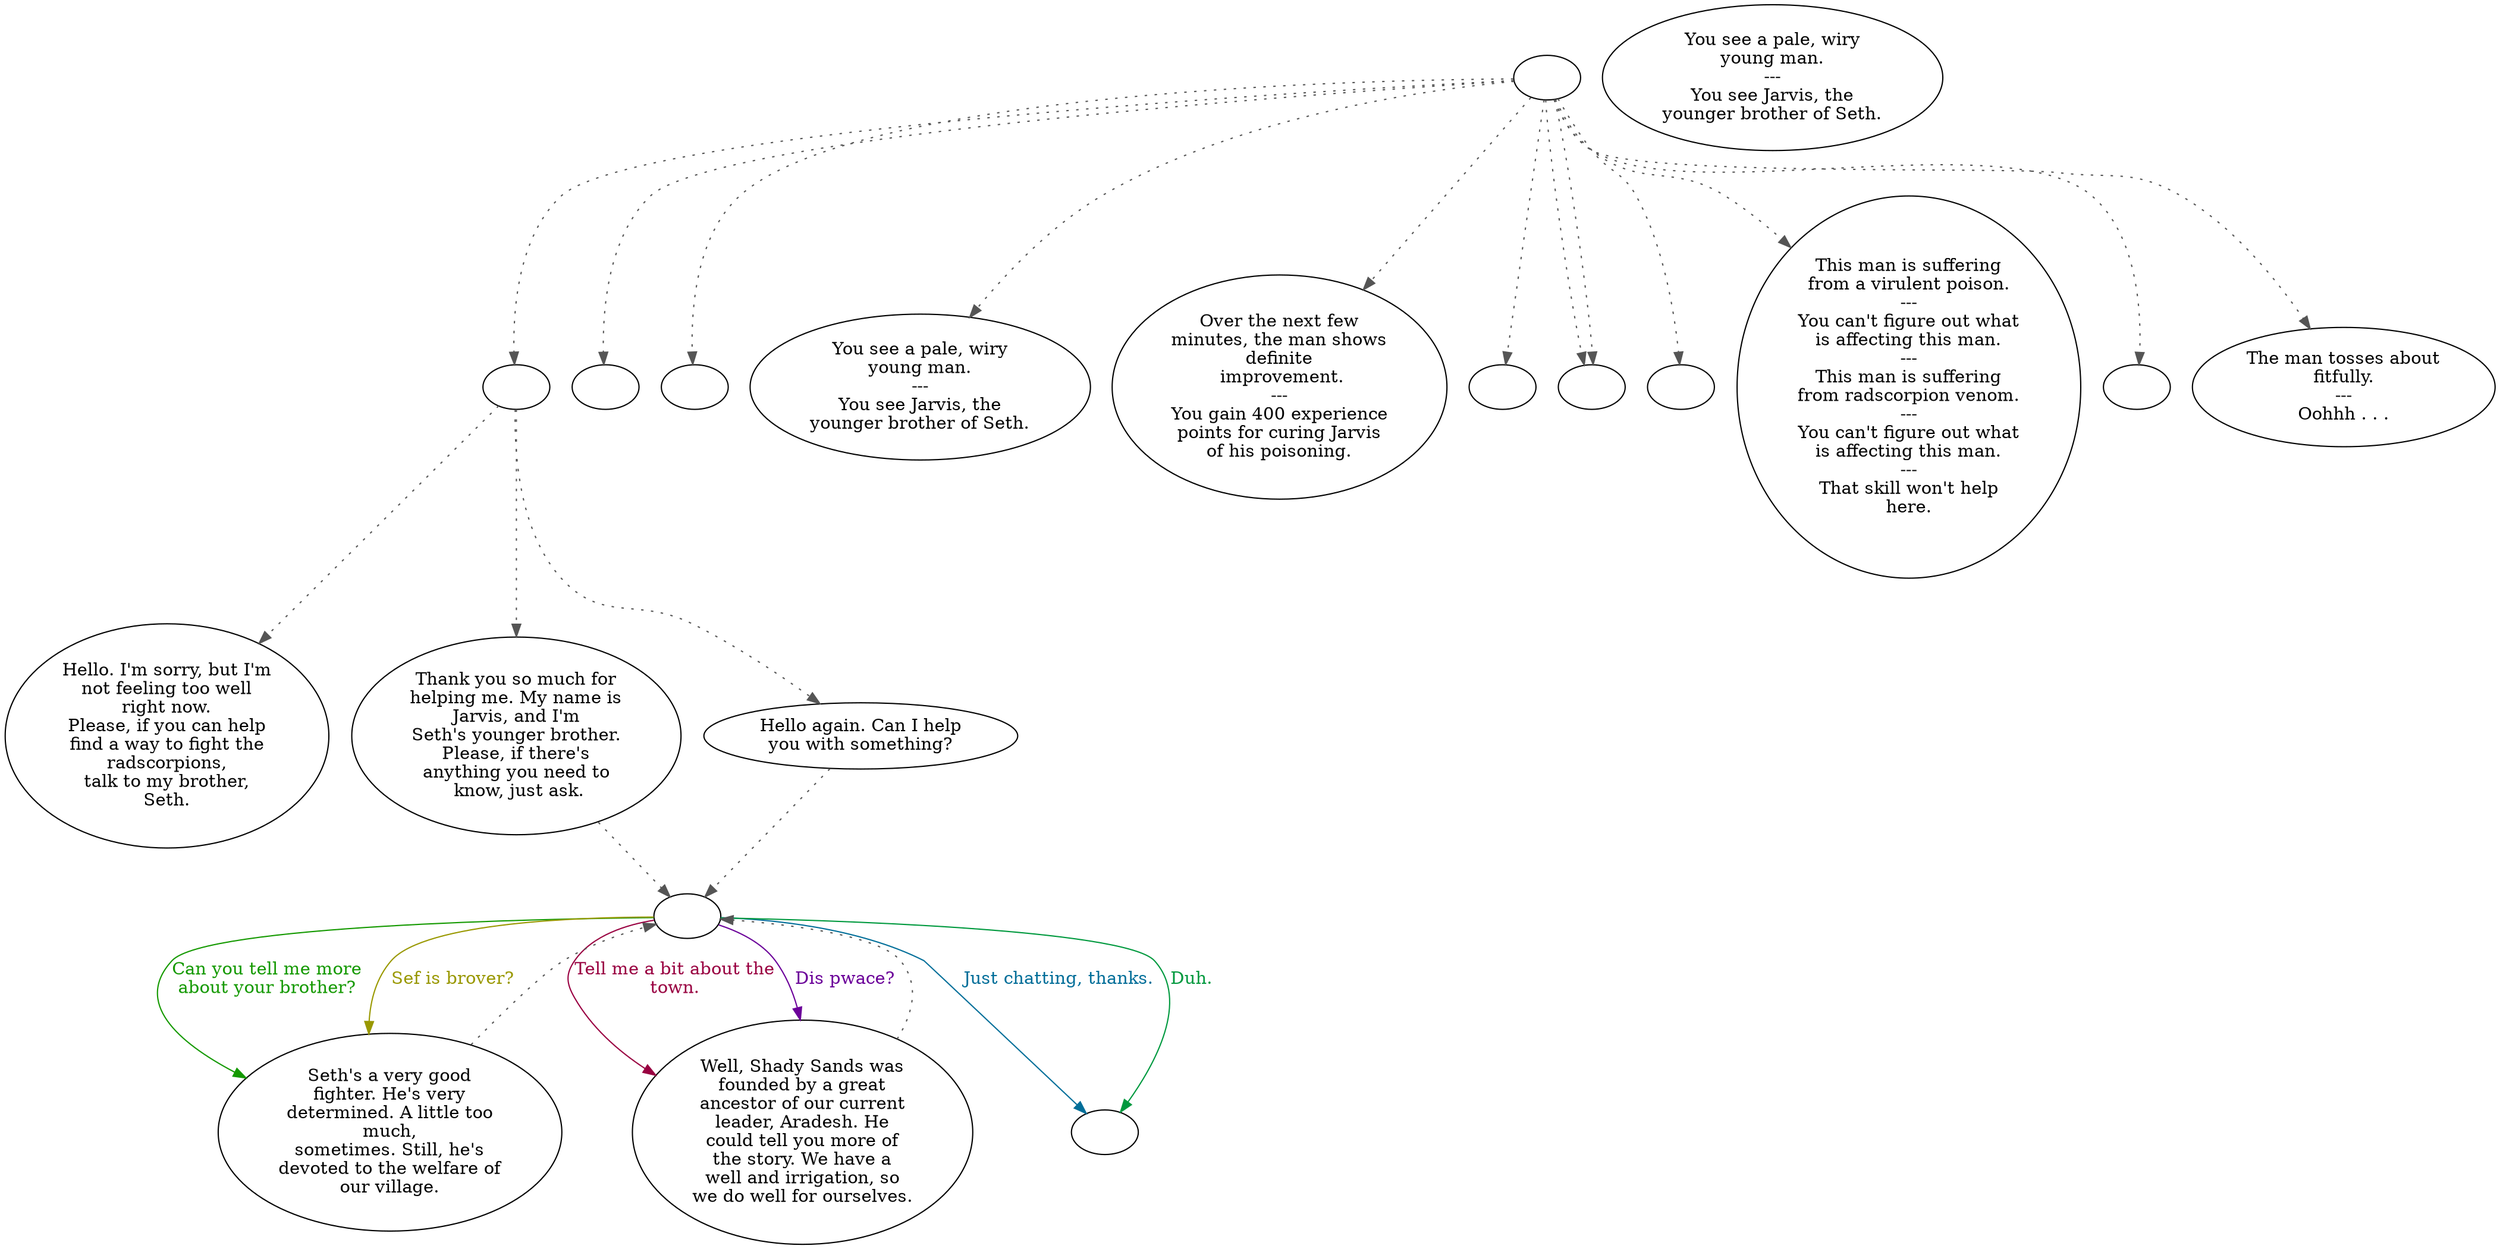 digraph JARVIS {
  "start" [style=filled       fillcolor="#FFFFFF"       color="#000000"]
  "start" -> "talk_p_proc" [style=dotted color="#555555"]
  "start" -> "map_exit_p_proc" [style=dotted color="#555555"]
  "start" -> "map_enter_p_proc" [style=dotted color="#555555"]
  "start" -> "look_at_p_proc" [style=dotted color="#555555"]
  "start" -> "use_obj_on_p_proc" [style=dotted color="#555555"]
  "start" -> "pickup_p_proc" [style=dotted color="#555555"]
  "start" -> "destroy_p_proc" [style=dotted color="#555555"]
  "start" -> "combat_p_proc" [style=dotted color="#555555"]
  "start" -> "use_skill_on_p_proc" [style=dotted color="#555555"]
  "start" -> "destroy_p_proc" [style=dotted color="#555555"]
  "start" -> "critter_p_proc" [style=dotted color="#555555"]
  "start" -> "timed_event_p_proc" [style=dotted color="#555555"]
  "start" [label=""]
  "look_at_p_proc" [style=filled       fillcolor="#FFFFFF"       color="#000000"]
  "look_at_p_proc" [label="You see a pale, wiry\nyoung man.\n---\nYou see Jarvis, the\nyounger brother of Seth."]
  "map_enter_p_proc" [style=filled       fillcolor="#FFFFFF"       color="#000000"]
  "map_enter_p_proc" [label=""]
  "talk_p_proc" [style=filled       fillcolor="#FFFFFF"       color="#000000"]
  "talk_p_proc" -> "Jarvis01" [style=dotted color="#555555"]
  "talk_p_proc" -> "Jarvis02" [style=dotted color="#555555"]
  "talk_p_proc" -> "Jarvis03" [style=dotted color="#555555"]
  "talk_p_proc" [label=""]
  "use_skill_on_p_proc" [style=filled       fillcolor="#FFFFFF"       color="#000000"]
  "use_skill_on_p_proc" [label="This man is suffering\nfrom a virulent poison.\n---\nYou can't figure out what\nis affecting this man.\n---\nThis man is suffering\nfrom radscorpion venom.\n---\nYou can't figure out what\nis affecting this man.\n---\nThat skill won't help\nhere."]
  "use_obj_on_p_proc" [style=filled       fillcolor="#FFFFFF"       color="#000000"]
  "use_obj_on_p_proc" [label="Over the next few\nminutes, the man shows\ndefinite\n improvement.\n---\nYou gain 400 experience\npoints for curing Jarvis\nof his poisoning."]
  "destroy_p_proc" [style=filled       fillcolor="#FFFFFF"       color="#000000"]
  "destroy_p_proc" [label=""]
  "combat_p_proc" [style=filled       fillcolor="#FFFFFF"       color="#000000"]
  "combat_p_proc" [label=""]
  "Jarvis01" [style=filled       fillcolor="#FFFFFF"       color="#000000"]
  "Jarvis01" [label="Hello. I'm sorry, but I'm\nnot feeling too well\nright now.\nPlease, if you can help\nfind a way to fight the\nradscorpions,\ntalk to my brother,\nSeth."]
  "Jarvis02" [style=filled       fillcolor="#FFFFFF"       color="#000000"]
  "Jarvis02" -> "Jarvis04" [style=dotted color="#555555"]
  "Jarvis02" [label="Thank you so much for\nhelping me. My name is\nJarvis, and I'm\nSeth's younger brother.\nPlease, if there's\nanything you need to\n know, just ask."]
  "Jarvis03" [style=filled       fillcolor="#FFFFFF"       color="#000000"]
  "Jarvis03" -> "Jarvis04" [style=dotted color="#555555"]
  "Jarvis03" [label="Hello again. Can I help\nyou with something?"]
  "Jarvis04" [style=filled       fillcolor="#FFFFFF"       color="#000000"]
  "Jarvis04" [label=""]
  "Jarvis04" -> "Jarvis05" [label="Can you tell me more\nabout your brother?" color="#149900" fontcolor="#149900"]
  "Jarvis04" -> "Jarvis06" [label="Tell me a bit about the\ntown." color="#990041" fontcolor="#990041"]
  "Jarvis04" -> "Jarvisend" [label="Just chatting, thanks." color="#006E99" fontcolor="#006E99"]
  "Jarvis04" -> "Jarvis05" [label="Sef is brover?" color="#999800" fontcolor="#999800"]
  "Jarvis04" -> "Jarvis06" [label="Dis pwace?" color="#6B0099" fontcolor="#6B0099"]
  "Jarvis04" -> "Jarvisend" [label="Duh." color="#00993E" fontcolor="#00993E"]
  "Jarvis05" [style=filled       fillcolor="#FFFFFF"       color="#000000"]
  "Jarvis05" -> "Jarvis04" [style=dotted color="#555555"]
  "Jarvis05" [label="Seth's a very good\nfighter. He's very\ndetermined. A little too\nmuch,\nsometimes. Still, he's\ndevoted to the welfare of\nour village."]
  "Jarvis06" [style=filled       fillcolor="#FFFFFF"       color="#000000"]
  "Jarvis06" -> "Jarvis04" [style=dotted color="#555555"]
  "Jarvis06" [label="Well, Shady Sands was\nfounded by a great\nancestor of our current\nleader, Aradesh. He\ncould tell you more of\nthe story. We have a\nwell and irrigation, so\nwe do well for ourselves."]
  "Jarvisend" [style=filled       fillcolor="#FFFFFF"       color="#000000"]
  "Jarvisend" [label=""]
  "description_p_proc" [style=filled       fillcolor="#FFFFFF"       color="#000000"]
  "description_p_proc" [label="You see a pale, wiry\nyoung man.\n---\nYou see Jarvis, the\nyounger brother of Seth."]
  "critter_p_proc" [style=filled       fillcolor="#FFFFFF"       color="#000000"]
  "critter_p_proc" [label=""]
  "pickup_p_proc" [style=filled       fillcolor="#FFFFFF"       color="#000000"]
  "pickup_p_proc" [label=""]
  "timed_event_p_proc" [style=filled       fillcolor="#FFFFFF"       color="#000000"]
  "timed_event_p_proc" [label="The man tosses about\nfitfully.\n---\nOohhh . . ."]
  "map_exit_p_proc" [style=filled       fillcolor="#FFFFFF"       color="#000000"]
  "map_exit_p_proc" [label=""]
}